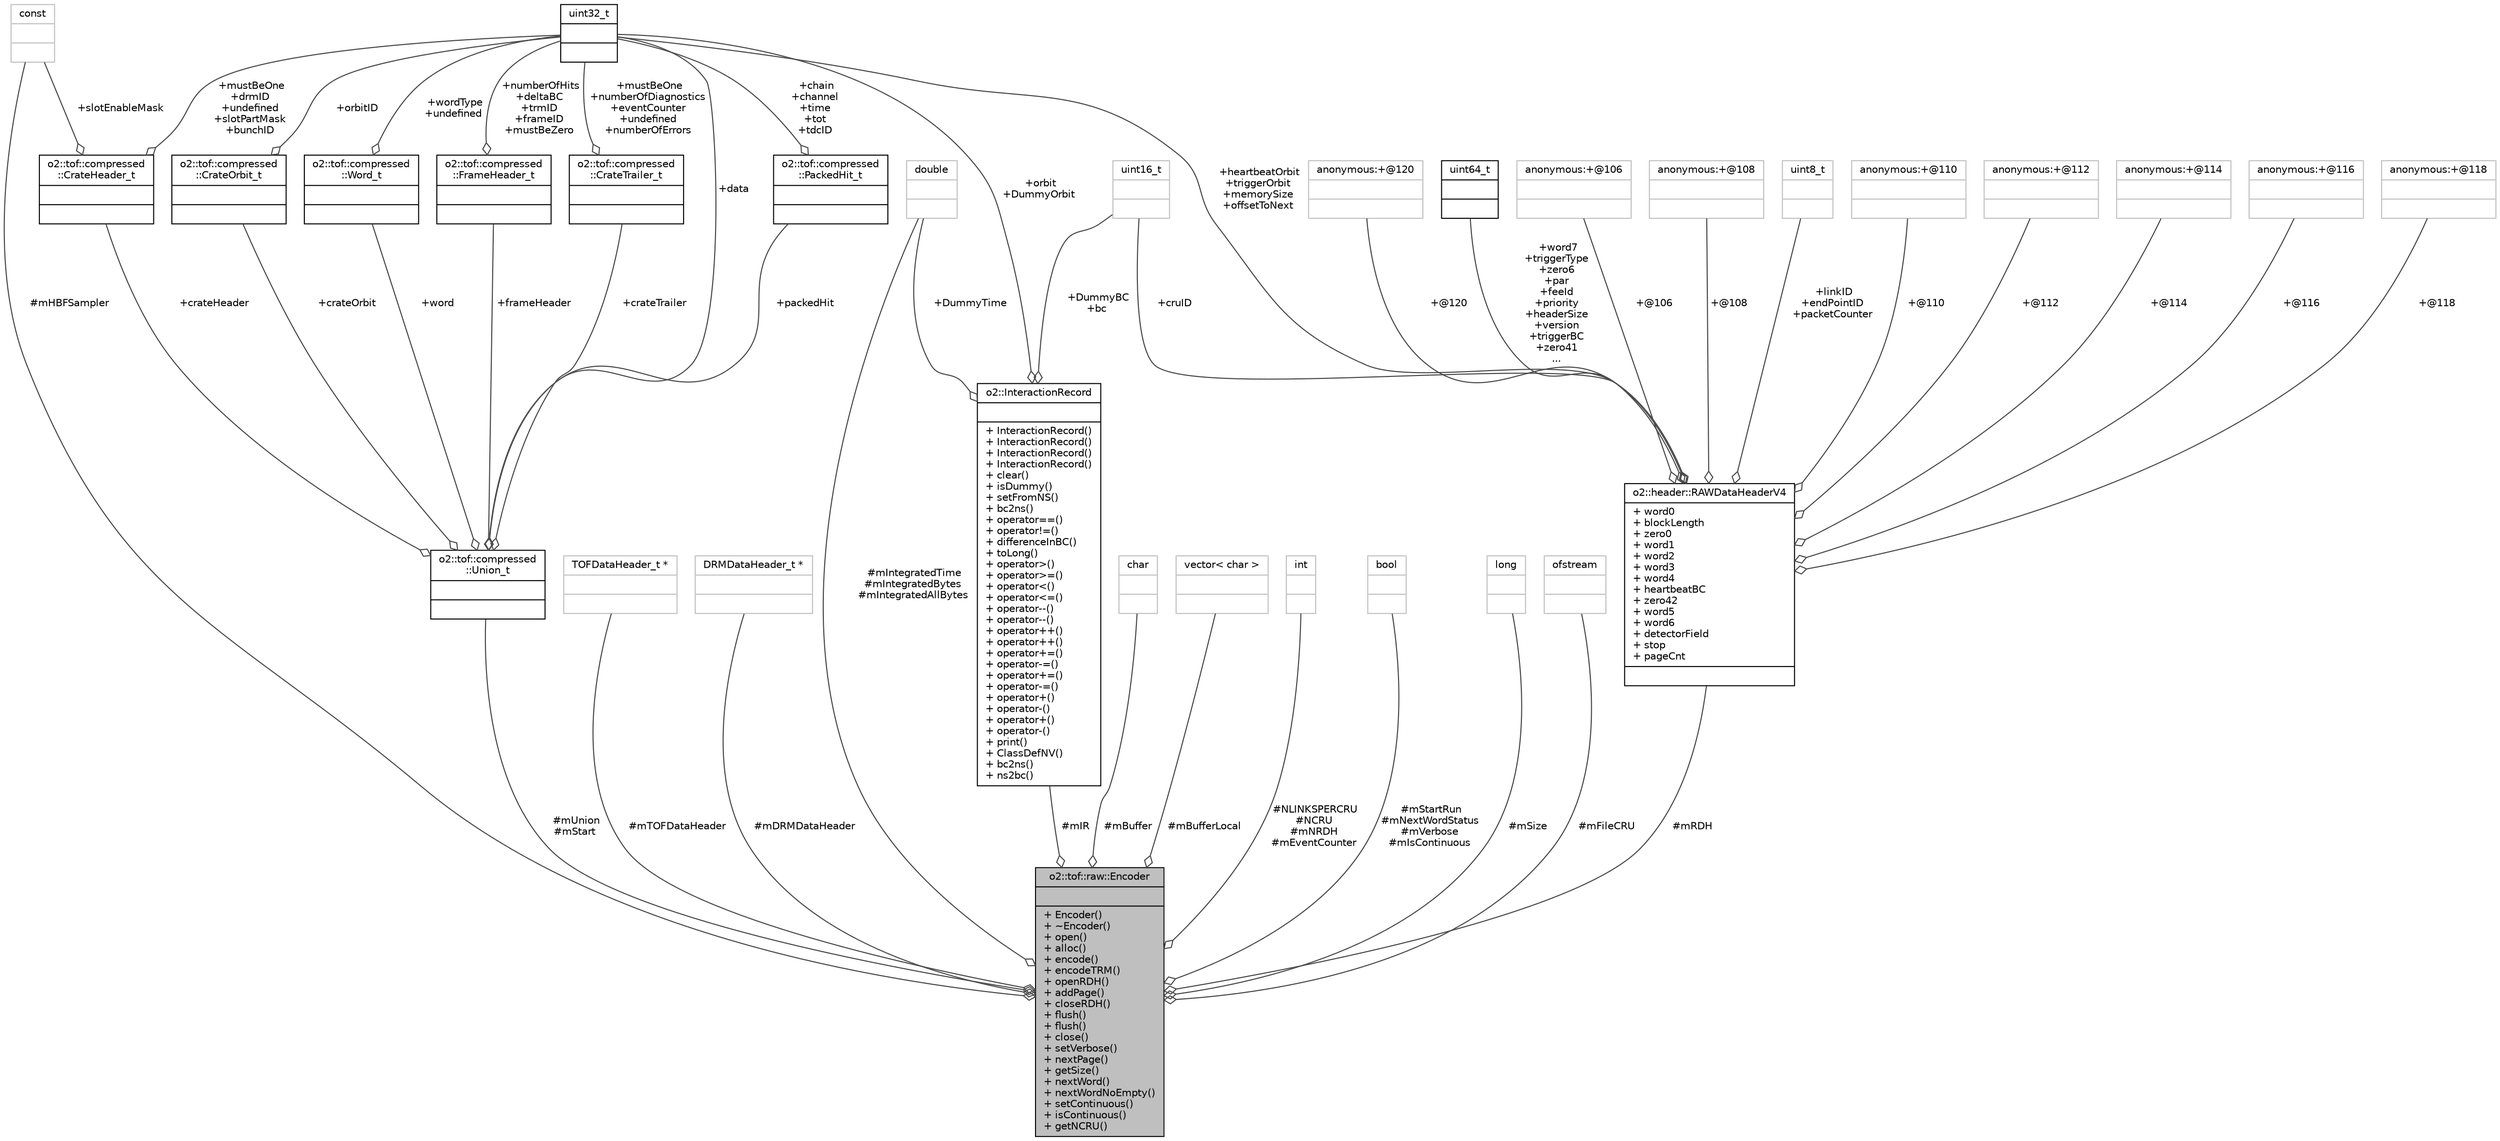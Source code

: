 digraph "o2::tof::raw::Encoder"
{
 // INTERACTIVE_SVG=YES
  bgcolor="transparent";
  edge [fontname="Helvetica",fontsize="10",labelfontname="Helvetica",labelfontsize="10"];
  node [fontname="Helvetica",fontsize="10",shape=record];
  Node1 [label="{o2::tof::raw::Encoder\n||+ Encoder()\l+ ~Encoder()\l+ open()\l+ alloc()\l+ encode()\l+ encodeTRM()\l+ openRDH()\l+ addPage()\l+ closeRDH()\l+ flush()\l+ flush()\l+ close()\l+ setVerbose()\l+ nextPage()\l+ getSize()\l+ nextWord()\l+ nextWordNoEmpty()\l+ setContinuous()\l+ isContinuous()\l+ getNCRU()\l}",height=0.2,width=0.4,color="black", fillcolor="grey75", style="filled", fontcolor="black"];
  Node2 -> Node1 [color="grey25",fontsize="10",style="solid",label=" #mIR" ,arrowhead="odiamond",fontname="Helvetica"];
  Node2 [label="{o2::InteractionRecord\n||+ InteractionRecord()\l+ InteractionRecord()\l+ InteractionRecord()\l+ InteractionRecord()\l+ clear()\l+ isDummy()\l+ setFromNS()\l+ bc2ns()\l+ operator==()\l+ operator!=()\l+ differenceInBC()\l+ toLong()\l+ operator\>()\l+ operator\>=()\l+ operator\<()\l+ operator\<=()\l+ operator--()\l+ operator--()\l+ operator++()\l+ operator++()\l+ operator+=()\l+ operator-=()\l+ operator+=()\l+ operator-=()\l+ operator+()\l+ operator-()\l+ operator+()\l+ operator-()\l+ print()\l+ ClassDefNV()\l+ bc2ns()\l+ ns2bc()\l}",height=0.2,width=0.4,color="black",URL="$d1/d21/structo2_1_1InteractionRecord.html"];
  Node3 -> Node2 [color="grey25",fontsize="10",style="solid",label=" +DummyTime" ,arrowhead="odiamond",fontname="Helvetica"];
  Node3 [label="{double\n||}",height=0.2,width=0.4,color="grey75"];
  Node4 -> Node2 [color="grey25",fontsize="10",style="solid",label=" +DummyBC\n+bc" ,arrowhead="odiamond",fontname="Helvetica"];
  Node4 [label="{uint16_t\n||}",height=0.2,width=0.4,color="grey75"];
  Node5 -> Node2 [color="grey25",fontsize="10",style="solid",label=" +orbit\n+DummyOrbit" ,arrowhead="odiamond",fontname="Helvetica"];
  Node5 [label="{uint32_t\n||}",height=0.2,width=0.4,color="black",URL="$d3/d87/classuint32__t.html"];
  Node6 -> Node1 [color="grey25",fontsize="10",style="solid",label=" #mTOFDataHeader" ,arrowhead="odiamond",fontname="Helvetica"];
  Node6 [label="{TOFDataHeader_t *\n||}",height=0.2,width=0.4,color="grey75"];
  Node3 -> Node1 [color="grey25",fontsize="10",style="solid",label=" #mIntegratedTime\n#mIntegratedBytes\n#mIntegratedAllBytes" ,arrowhead="odiamond",fontname="Helvetica"];
  Node7 -> Node1 [color="grey25",fontsize="10",style="solid",label=" #mDRMDataHeader" ,arrowhead="odiamond",fontname="Helvetica"];
  Node7 [label="{DRMDataHeader_t *\n||}",height=0.2,width=0.4,color="grey75"];
  Node8 -> Node1 [color="grey25",fontsize="10",style="solid",label=" #mUnion\n#mStart" ,arrowhead="odiamond",fontname="Helvetica"];
  Node8 [label="{o2::tof::compressed\l::Union_t\n||}",height=0.2,width=0.4,color="black",URL="$df/dd7/uniono2_1_1tof_1_1compressed_1_1Union__t.html"];
  Node9 -> Node8 [color="grey25",fontsize="10",style="solid",label=" +packedHit" ,arrowhead="odiamond",fontname="Helvetica"];
  Node9 [label="{o2::tof::compressed\l::PackedHit_t\n||}",height=0.2,width=0.4,color="black",URL="$df/d87/structo2_1_1tof_1_1compressed_1_1PackedHit__t.html"];
  Node5 -> Node9 [color="grey25",fontsize="10",style="solid",label=" +chain\n+channel\n+time\n+tot\n+tdcID" ,arrowhead="odiamond",fontname="Helvetica"];
  Node10 -> Node8 [color="grey25",fontsize="10",style="solid",label=" +crateTrailer" ,arrowhead="odiamond",fontname="Helvetica"];
  Node10 [label="{o2::tof::compressed\l::CrateTrailer_t\n||}",height=0.2,width=0.4,color="black",URL="$dc/d31/structo2_1_1tof_1_1compressed_1_1CrateTrailer__t.html"];
  Node5 -> Node10 [color="grey25",fontsize="10",style="solid",label=" +mustBeOne\n+numberOfDiagnostics\n+eventCounter\n+undefined\n+numberOfErrors" ,arrowhead="odiamond",fontname="Helvetica"];
  Node11 -> Node8 [color="grey25",fontsize="10",style="solid",label=" +crateOrbit" ,arrowhead="odiamond",fontname="Helvetica"];
  Node11 [label="{o2::tof::compressed\l::CrateOrbit_t\n||}",height=0.2,width=0.4,color="black",URL="$d0/df7/structo2_1_1tof_1_1compressed_1_1CrateOrbit__t.html"];
  Node5 -> Node11 [color="grey25",fontsize="10",style="solid",label=" +orbitID" ,arrowhead="odiamond",fontname="Helvetica"];
  Node12 -> Node8 [color="grey25",fontsize="10",style="solid",label=" +word" ,arrowhead="odiamond",fontname="Helvetica"];
  Node12 [label="{o2::tof::compressed\l::Word_t\n||}",height=0.2,width=0.4,color="black",URL="$d5/d0d/structo2_1_1tof_1_1compressed_1_1Word__t.html"];
  Node5 -> Node12 [color="grey25",fontsize="10",style="solid",label=" +wordType\n+undefined" ,arrowhead="odiamond",fontname="Helvetica"];
  Node5 -> Node8 [color="grey25",fontsize="10",style="solid",label=" +data" ,arrowhead="odiamond",fontname="Helvetica"];
  Node13 -> Node8 [color="grey25",fontsize="10",style="solid",label=" +frameHeader" ,arrowhead="odiamond",fontname="Helvetica"];
  Node13 [label="{o2::tof::compressed\l::FrameHeader_t\n||}",height=0.2,width=0.4,color="black",URL="$df/d7e/structo2_1_1tof_1_1compressed_1_1FrameHeader__t.html"];
  Node5 -> Node13 [color="grey25",fontsize="10",style="solid",label=" +numberOfHits\n+deltaBC\n+trmID\n+frameID\n+mustBeZero" ,arrowhead="odiamond",fontname="Helvetica"];
  Node14 -> Node8 [color="grey25",fontsize="10",style="solid",label=" +crateHeader" ,arrowhead="odiamond",fontname="Helvetica"];
  Node14 [label="{o2::tof::compressed\l::CrateHeader_t\n||}",height=0.2,width=0.4,color="black",URL="$d5/da4/structo2_1_1tof_1_1compressed_1_1CrateHeader__t.html"];
  Node5 -> Node14 [color="grey25",fontsize="10",style="solid",label=" +mustBeOne\n+drmID\n+undefined\n+slotPartMask\n+bunchID" ,arrowhead="odiamond",fontname="Helvetica"];
  Node15 -> Node14 [color="grey25",fontsize="10",style="solid",label=" +slotEnableMask" ,arrowhead="odiamond",fontname="Helvetica"];
  Node15 [label="{const\n||}",height=0.2,width=0.4,color="grey75"];
  Node16 -> Node1 [color="grey25",fontsize="10",style="solid",label=" #mBuffer" ,arrowhead="odiamond",fontname="Helvetica"];
  Node16 [label="{char\n||}",height=0.2,width=0.4,color="grey75"];
  Node17 -> Node1 [color="grey25",fontsize="10",style="solid",label=" #mBufferLocal" ,arrowhead="odiamond",fontname="Helvetica"];
  Node17 [label="{vector\< char \>\n||}",height=0.2,width=0.4,color="grey75"];
  Node18 -> Node1 [color="grey25",fontsize="10",style="solid",label=" #NLINKSPERCRU\n#NCRU\n#mNRDH\n#mEventCounter" ,arrowhead="odiamond",fontname="Helvetica"];
  Node18 [label="{int\n||}",height=0.2,width=0.4,color="grey75"];
  Node19 -> Node1 [color="grey25",fontsize="10",style="solid",label=" #mStartRun\n#mNextWordStatus\n#mVerbose\n#mIsContinuous" ,arrowhead="odiamond",fontname="Helvetica"];
  Node19 [label="{bool\n||}",height=0.2,width=0.4,color="grey75"];
  Node20 -> Node1 [color="grey25",fontsize="10",style="solid",label=" #mSize" ,arrowhead="odiamond",fontname="Helvetica"];
  Node20 [label="{long\n||}",height=0.2,width=0.4,color="grey75"];
  Node15 -> Node1 [color="grey25",fontsize="10",style="solid",label=" #mHBFSampler" ,arrowhead="odiamond",fontname="Helvetica"];
  Node21 -> Node1 [color="grey25",fontsize="10",style="solid",label=" #mFileCRU" ,arrowhead="odiamond",fontname="Helvetica"];
  Node21 [label="{ofstream\n||}",height=0.2,width=0.4,color="grey75"];
  Node22 -> Node1 [color="grey25",fontsize="10",style="solid",label=" #mRDH" ,arrowhead="odiamond",fontname="Helvetica"];
  Node22 [label="{o2::header::RAWDataHeaderV4\n|+ word0\l+ blockLength\l+ zero0\l+ word1\l+ word2\l+ word3\l+ word4\l+ heartbeatBC\l+ zero42\l+ word5\l+ word6\l+ detectorField\l+ stop\l+ pageCnt\l|}",height=0.2,width=0.4,color="black",URL="$d8/d47/structo2_1_1header_1_1RAWDataHeaderV4.html"];
  Node23 -> Node22 [color="grey25",fontsize="10",style="solid",label=" +@120" ,arrowhead="odiamond",fontname="Helvetica"];
  Node23 [label="{anonymous:+@120\n||}",height=0.2,width=0.4,color="grey75"];
  Node24 -> Node22 [color="grey25",fontsize="10",style="solid",label=" +word7\n+triggerType\n+zero6\n+par\n+feeId\n+priority\n+headerSize\n+version\n+triggerBC\n+zero41\n..." ,arrowhead="odiamond",fontname="Helvetica"];
  Node24 [label="{uint64_t\n||}",height=0.2,width=0.4,color="black",URL="$d6/d30/classuint64__t.html"];
  Node4 -> Node22 [color="grey25",fontsize="10",style="solid",label=" +cruID" ,arrowhead="odiamond",fontname="Helvetica"];
  Node25 -> Node22 [color="grey25",fontsize="10",style="solid",label=" +@106" ,arrowhead="odiamond",fontname="Helvetica"];
  Node25 [label="{anonymous:+@106\n||}",height=0.2,width=0.4,color="grey75"];
  Node26 -> Node22 [color="grey25",fontsize="10",style="solid",label=" +@108" ,arrowhead="odiamond",fontname="Helvetica"];
  Node26 [label="{anonymous:+@108\n||}",height=0.2,width=0.4,color="grey75"];
  Node27 -> Node22 [color="grey25",fontsize="10",style="solid",label=" +linkID\n+endPointID\n+packetCounter" ,arrowhead="odiamond",fontname="Helvetica"];
  Node27 [label="{uint8_t\n||}",height=0.2,width=0.4,color="grey75"];
  Node28 -> Node22 [color="grey25",fontsize="10",style="solid",label=" +@110" ,arrowhead="odiamond",fontname="Helvetica"];
  Node28 [label="{anonymous:+@110\n||}",height=0.2,width=0.4,color="grey75"];
  Node5 -> Node22 [color="grey25",fontsize="10",style="solid",label=" +heartbeatOrbit\n+triggerOrbit\n+memorySize\n+offsetToNext" ,arrowhead="odiamond",fontname="Helvetica"];
  Node29 -> Node22 [color="grey25",fontsize="10",style="solid",label=" +@112" ,arrowhead="odiamond",fontname="Helvetica"];
  Node29 [label="{anonymous:+@112\n||}",height=0.2,width=0.4,color="grey75"];
  Node30 -> Node22 [color="grey25",fontsize="10",style="solid",label=" +@114" ,arrowhead="odiamond",fontname="Helvetica"];
  Node30 [label="{anonymous:+@114\n||}",height=0.2,width=0.4,color="grey75"];
  Node31 -> Node22 [color="grey25",fontsize="10",style="solid",label=" +@116" ,arrowhead="odiamond",fontname="Helvetica"];
  Node31 [label="{anonymous:+@116\n||}",height=0.2,width=0.4,color="grey75"];
  Node32 -> Node22 [color="grey25",fontsize="10",style="solid",label=" +@118" ,arrowhead="odiamond",fontname="Helvetica"];
  Node32 [label="{anonymous:+@118\n||}",height=0.2,width=0.4,color="grey75"];
}
